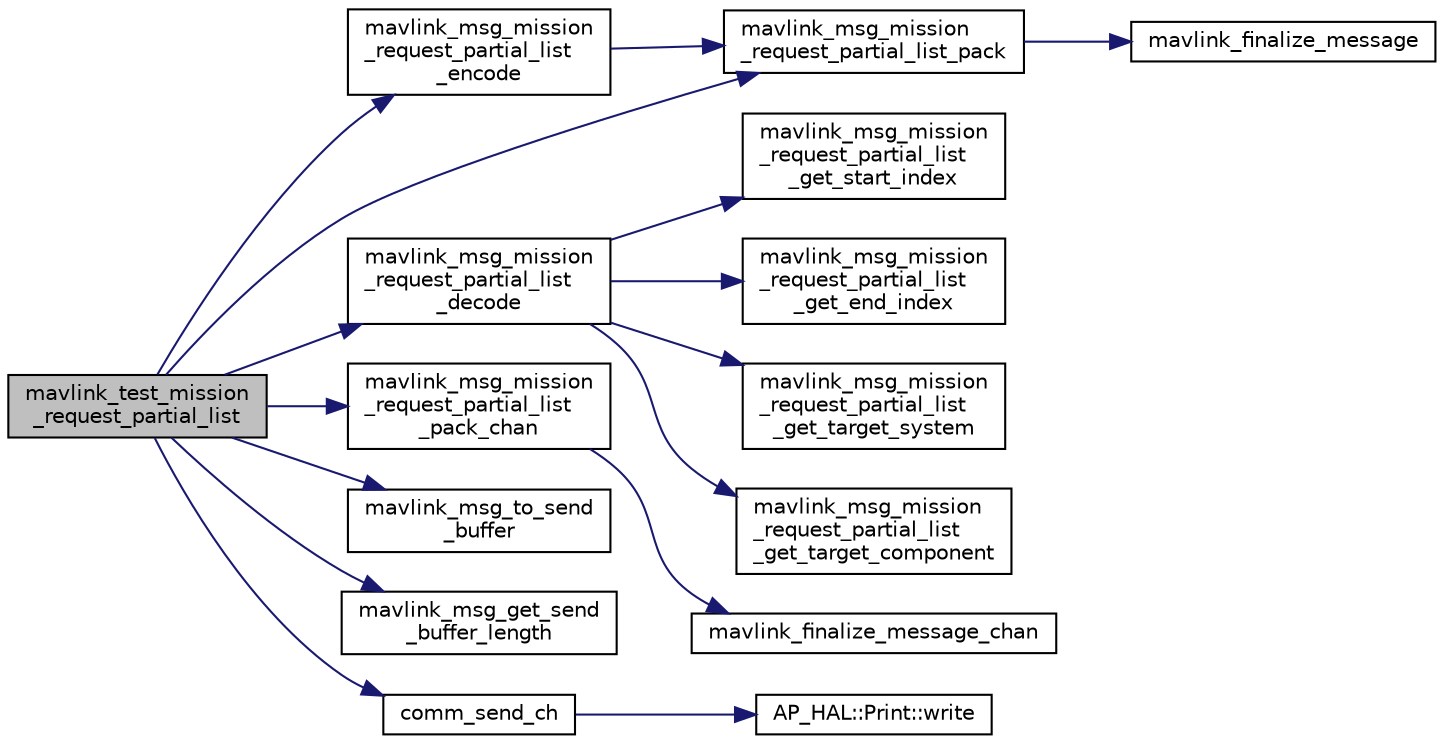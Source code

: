 digraph "mavlink_test_mission_request_partial_list"
{
 // INTERACTIVE_SVG=YES
  edge [fontname="Helvetica",fontsize="10",labelfontname="Helvetica",labelfontsize="10"];
  node [fontname="Helvetica",fontsize="10",shape=record];
  rankdir="LR";
  Node1 [label="mavlink_test_mission\l_request_partial_list",height=0.2,width=0.4,color="black", fillcolor="grey75", style="filled" fontcolor="black"];
  Node1 -> Node2 [color="midnightblue",fontsize="10",style="solid",fontname="Helvetica"];
  Node2 [label="mavlink_msg_mission\l_request_partial_list\l_encode",height=0.2,width=0.4,color="black", fillcolor="white", style="filled",URL="$mavlink__msg__mission__request__partial__list_8h.html#aff2fb6b6082c27bc9150ab694c94d9d4",tooltip="Encode a mission_request_partial_list struct. "];
  Node2 -> Node3 [color="midnightblue",fontsize="10",style="solid",fontname="Helvetica"];
  Node3 [label="mavlink_msg_mission\l_request_partial_list_pack",height=0.2,width=0.4,color="black", fillcolor="white", style="filled",URL="$mavlink__msg__mission__request__partial__list_8h.html#a4dc21d92967ff5e7de8c6699221048c4",tooltip="Pack a mission_request_partial_list message. "];
  Node3 -> Node4 [color="midnightblue",fontsize="10",style="solid",fontname="Helvetica"];
  Node4 [label="mavlink_finalize_message",height=0.2,width=0.4,color="black", fillcolor="white", style="filled",URL="$v0_89_2mavlink__helpers_8h.html#af3bea083c5ec83f5b6570b2bd4a817d0",tooltip="Finalize a MAVLink message with MAVLINK_COMM_0 as default channel. "];
  Node1 -> Node5 [color="midnightblue",fontsize="10",style="solid",fontname="Helvetica"];
  Node5 [label="mavlink_msg_mission\l_request_partial_list\l_decode",height=0.2,width=0.4,color="black", fillcolor="white", style="filled",URL="$mavlink__msg__mission__request__partial__list_8h.html#a76bfa8e886cb97e9b09da12e151c2c30",tooltip="Decode a mission_request_partial_list message into a struct. "];
  Node5 -> Node6 [color="midnightblue",fontsize="10",style="solid",fontname="Helvetica"];
  Node6 [label="mavlink_msg_mission\l_request_partial_list\l_get_start_index",height=0.2,width=0.4,color="black", fillcolor="white", style="filled",URL="$mavlink__msg__mission__request__partial__list_8h.html#a6e73aaeb3f6d8757966fdffa9af4f253",tooltip="Get field start_index from mission_request_partial_list message. "];
  Node5 -> Node7 [color="midnightblue",fontsize="10",style="solid",fontname="Helvetica"];
  Node7 [label="mavlink_msg_mission\l_request_partial_list\l_get_end_index",height=0.2,width=0.4,color="black", fillcolor="white", style="filled",URL="$mavlink__msg__mission__request__partial__list_8h.html#a84ebbae372762b08066230dad6b2206a",tooltip="Get field end_index from mission_request_partial_list message. "];
  Node5 -> Node8 [color="midnightblue",fontsize="10",style="solid",fontname="Helvetica"];
  Node8 [label="mavlink_msg_mission\l_request_partial_list\l_get_target_system",height=0.2,width=0.4,color="black", fillcolor="white", style="filled",URL="$mavlink__msg__mission__request__partial__list_8h.html#a25a448273be26810c78065bd096969d0",tooltip="Send a mission_request_partial_list message. "];
  Node5 -> Node9 [color="midnightblue",fontsize="10",style="solid",fontname="Helvetica"];
  Node9 [label="mavlink_msg_mission\l_request_partial_list\l_get_target_component",height=0.2,width=0.4,color="black", fillcolor="white", style="filled",URL="$mavlink__msg__mission__request__partial__list_8h.html#aa34097523fb6d6b36e28c92c3ad546f8",tooltip="Get field target_component from mission_request_partial_list message. "];
  Node1 -> Node3 [color="midnightblue",fontsize="10",style="solid",fontname="Helvetica"];
  Node1 -> Node10 [color="midnightblue",fontsize="10",style="solid",fontname="Helvetica"];
  Node10 [label="mavlink_msg_mission\l_request_partial_list\l_pack_chan",height=0.2,width=0.4,color="black", fillcolor="white", style="filled",URL="$mavlink__msg__mission__request__partial__list_8h.html#ad17cea6312a06c342a3749854147f36f",tooltip="Pack a mission_request_partial_list message on a channel. "];
  Node10 -> Node11 [color="midnightblue",fontsize="10",style="solid",fontname="Helvetica"];
  Node11 [label="mavlink_finalize_message_chan",height=0.2,width=0.4,color="black", fillcolor="white", style="filled",URL="$v0_89_2mavlink__helpers_8h.html#aa66131138fc02101dcc73b4b556ab422",tooltip="Finalize a MAVLink message with channel assignment. "];
  Node1 -> Node12 [color="midnightblue",fontsize="10",style="solid",fontname="Helvetica"];
  Node12 [label="mavlink_msg_to_send\l_buffer",height=0.2,width=0.4,color="black", fillcolor="white", style="filled",URL="$v0_89_2mavlink__helpers_8h.html#afea0a9befa84822fd62c2899ea0d849e",tooltip="Pack a message to send it over a serial byte stream. "];
  Node1 -> Node13 [color="midnightblue",fontsize="10",style="solid",fontname="Helvetica"];
  Node13 [label="mavlink_msg_get_send\l_buffer_length",height=0.2,width=0.4,color="black", fillcolor="white", style="filled",URL="$v0_89_2protocol_8h.html#aa86c08f27aabb7a2e12a67f189f590c8",tooltip="Get the required buffer size for this message. "];
  Node1 -> Node14 [color="midnightblue",fontsize="10",style="solid",fontname="Helvetica"];
  Node14 [label="comm_send_ch",height=0.2,width=0.4,color="black", fillcolor="white", style="filled",URL="$GCS__MAVLink_8h.html#ab753873a1ee10adedd0ce246311468f8"];
  Node14 -> Node15 [color="midnightblue",fontsize="10",style="solid",fontname="Helvetica"];
  Node15 [label="AP_HAL::Print::write",height=0.2,width=0.4,color="black", fillcolor="white", style="filled",URL="$classAP__HAL_1_1Print.html#acc65391952a43334f8f5c9bef341f501"];
}
